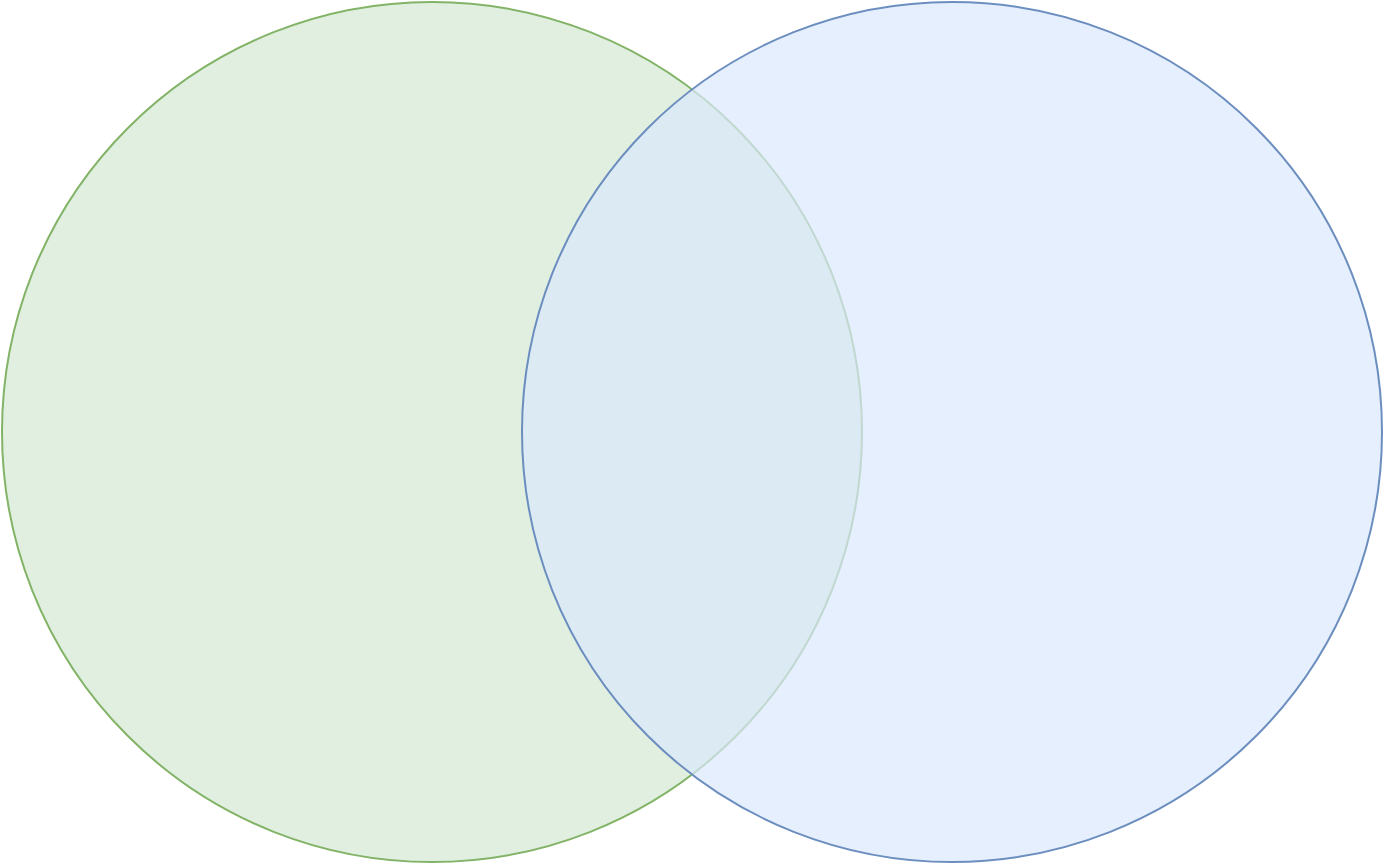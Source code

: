 <mxfile version="21.6.9" type="device">
  <diagram name="Page-1" id="1cr3QiusAFMmmlQZE1m2">
    <mxGraphModel dx="834" dy="550" grid="1" gridSize="10" guides="1" tooltips="1" connect="1" arrows="1" fold="1" page="1" pageScale="1" pageWidth="850" pageHeight="1100" math="0" shadow="0">
      <root>
        <mxCell id="0" />
        <mxCell id="1" parent="0" />
        <mxCell id="cD0N8sSKvw7MNSXqS_z9-1" value="" style="ellipse;whiteSpace=wrap;html=1;aspect=fixed;fillColor=#d5e8d4;strokeColor=#82b366;fillOpacity=70;" vertex="1" parent="1">
          <mxGeometry x="30" y="90" width="430" height="430" as="geometry" />
        </mxCell>
        <mxCell id="cD0N8sSKvw7MNSXqS_z9-3" value="" style="ellipse;whiteSpace=wrap;html=1;aspect=fixed;fillColor=#dae8fc;strokeColor=#6c8ebf;fillOpacity=70;" vertex="1" parent="1">
          <mxGeometry x="290" y="90" width="430" height="430" as="geometry" />
        </mxCell>
      </root>
    </mxGraphModel>
  </diagram>
</mxfile>
